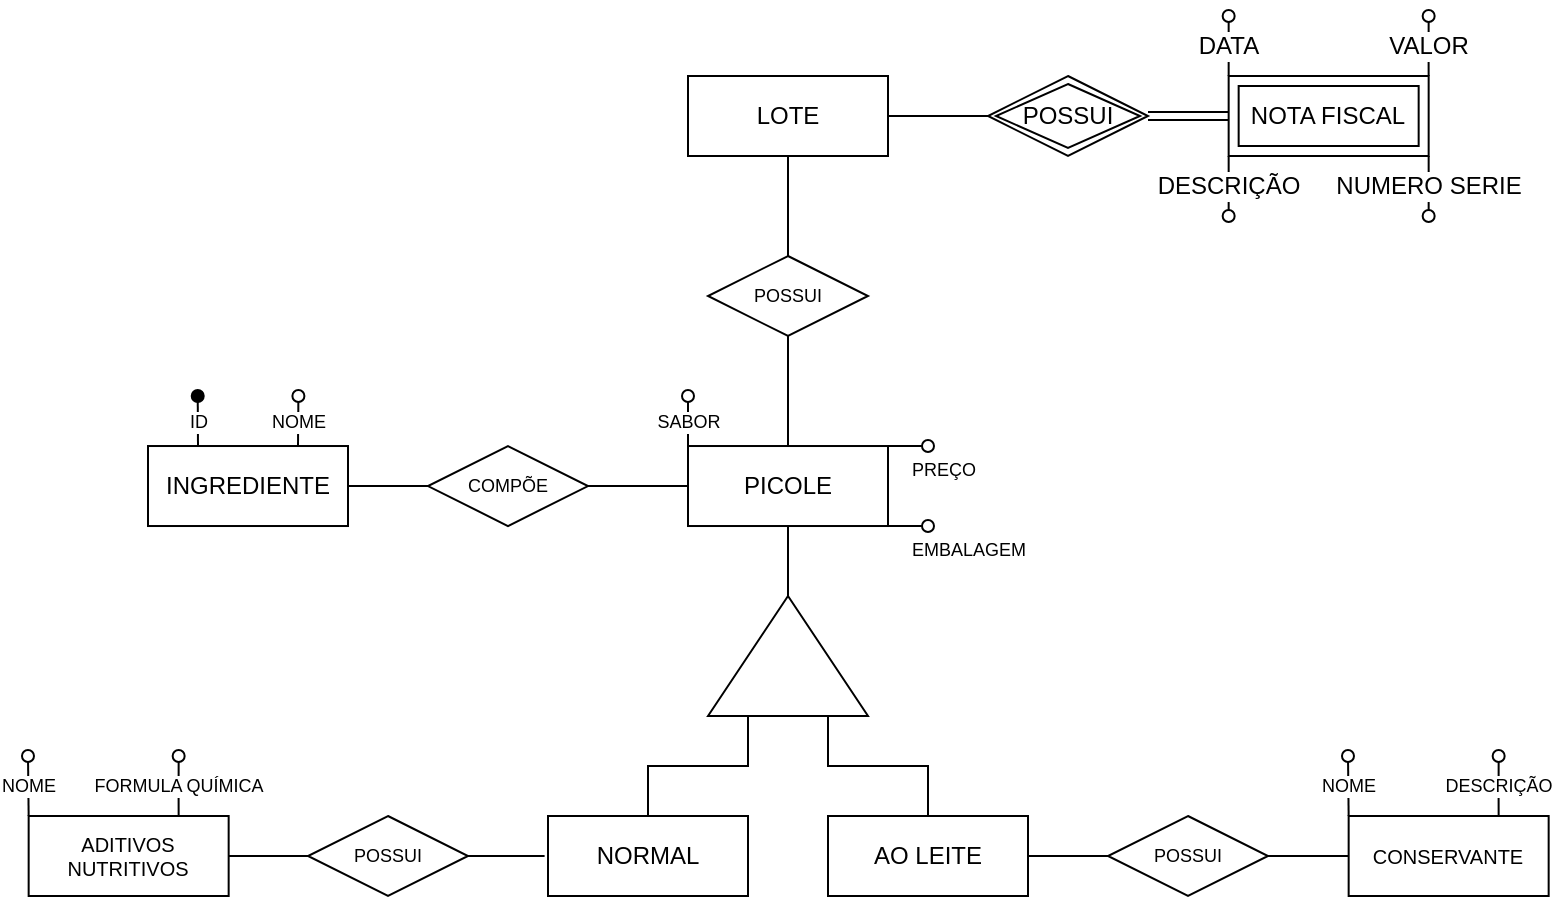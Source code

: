 <mxfile version="14.4.3" type="device"><diagram id="4mW_U4mllwCCYMrtTb7e" name="Página-1"><mxGraphModel dx="774" dy="694" grid="1" gridSize="10" guides="1" tooltips="1" connect="1" arrows="1" fold="1" page="1" pageScale="1" pageWidth="827" pageHeight="1169" math="0" shadow="0"><root><mxCell id="0"/><mxCell id="1" parent="0"/><mxCell id="f0YP1GTBWZzyE04umKrS-4" value="NORMAL" style="whiteSpace=wrap;html=1;align=center;" parent="1" vertex="1"><mxGeometry x="280" y="670" width="100" height="40" as="geometry"/></mxCell><mxCell id="f0YP1GTBWZzyE04umKrS-5" value="AO LEITE" style="whiteSpace=wrap;html=1;align=center;" parent="1" vertex="1"><mxGeometry x="420" y="670" width="100" height="40" as="geometry"/></mxCell><mxCell id="f0YP1GTBWZzyE04umKrS-18" style="edgeStyle=orthogonalEdgeStyle;rounded=0;orthogonalLoop=1;jettySize=auto;html=1;exitX=0;exitY=0.5;exitDx=0;exitDy=0;entryX=1;entryY=0.5;entryDx=0;entryDy=0;endArrow=none;endFill=0;fontSize=9;" parent="1" source="f0YP1GTBWZzyE04umKrS-17" target="f0YP1GTBWZzyE04umKrS-16" edge="1"><mxGeometry relative="1" as="geometry"/></mxCell><mxCell id="f0YP1GTBWZzyE04umKrS-19" style="edgeStyle=orthogonalEdgeStyle;rounded=0;orthogonalLoop=1;jettySize=auto;html=1;exitX=1;exitY=0.5;exitDx=0;exitDy=0;entryX=-0.017;entryY=0.508;entryDx=0;entryDy=0;entryPerimeter=0;endArrow=none;endFill=0;fontSize=9;" parent="1" source="f0YP1GTBWZzyE04umKrS-17" target="f0YP1GTBWZzyE04umKrS-4" edge="1"><mxGeometry relative="1" as="geometry"/></mxCell><mxCell id="f0YP1GTBWZzyE04umKrS-17" value="POSSUI" style="shape=rhombus;perimeter=rhombusPerimeter;whiteSpace=wrap;html=1;align=center;fontSize=9;" parent="1" vertex="1"><mxGeometry x="160" y="670" width="80" height="40" as="geometry"/></mxCell><mxCell id="f0YP1GTBWZzyE04umKrS-22" value="" style="group" parent="1" vertex="1" connectable="0"><mxGeometry x="19.997" y="640" width="100.333" height="70" as="geometry"/></mxCell><mxCell id="f0YP1GTBWZzyE04umKrS-20" value="NOME" style="edgeStyle=orthogonalEdgeStyle;rounded=0;orthogonalLoop=1;jettySize=auto;html=1;exitX=0;exitY=0;exitDx=0;exitDy=0;endArrow=oval;endFill=0;fontSize=9;" parent="f0YP1GTBWZzyE04umKrS-22" source="f0YP1GTBWZzyE04umKrS-16" edge="1"><mxGeometry relative="1" as="geometry"><mxPoint as="targetPoint"/></mxGeometry></mxCell><mxCell id="f0YP1GTBWZzyE04umKrS-21" value="FORMULA QUÍMICA" style="edgeStyle=orthogonalEdgeStyle;rounded=0;orthogonalLoop=1;jettySize=auto;html=1;exitX=0.75;exitY=0;exitDx=0;exitDy=0;endArrow=oval;endFill=0;fontSize=9;" parent="f0YP1GTBWZzyE04umKrS-22" source="f0YP1GTBWZzyE04umKrS-16" edge="1"><mxGeometry relative="1" as="geometry"><mxPoint x="75.333" as="targetPoint"/><Array as="points"><mxPoint x="75.333" y="20"/><mxPoint x="75.333" y="20"/></Array></mxGeometry></mxCell><mxCell id="f0YP1GTBWZzyE04umKrS-16" value="&lt;font size=&quot;1&quot;&gt;ADITIVOS&lt;br&gt;NUTRITIVOS&lt;br&gt;&lt;/font&gt;" style="shape=wrap;margin=3;double=1;whiteSpace=wrap;html=1;align=center;fontSize=9;" parent="f0YP1GTBWZzyE04umKrS-22" vertex="1"><mxGeometry x="0.333" y="30" width="100" height="40" as="geometry"/></mxCell><mxCell id="f0YP1GTBWZzyE04umKrS-23" value="" style="group" parent="1" vertex="1" connectable="0"><mxGeometry x="679.997" y="640" width="100.333" height="70" as="geometry"/></mxCell><mxCell id="f0YP1GTBWZzyE04umKrS-24" value="NOME" style="edgeStyle=orthogonalEdgeStyle;rounded=0;orthogonalLoop=1;jettySize=auto;html=1;exitX=0;exitY=0;exitDx=0;exitDy=0;endArrow=oval;endFill=0;fontSize=9;" parent="f0YP1GTBWZzyE04umKrS-23" source="f0YP1GTBWZzyE04umKrS-26" edge="1"><mxGeometry relative="1" as="geometry"><mxPoint as="targetPoint"/></mxGeometry></mxCell><mxCell id="f0YP1GTBWZzyE04umKrS-25" value="DESCRIÇÃO" style="edgeStyle=orthogonalEdgeStyle;rounded=0;orthogonalLoop=1;jettySize=auto;html=1;exitX=0.75;exitY=0;exitDx=0;exitDy=0;endArrow=oval;endFill=0;fontSize=9;" parent="f0YP1GTBWZzyE04umKrS-23" source="f0YP1GTBWZzyE04umKrS-26" edge="1"><mxGeometry relative="1" as="geometry"><mxPoint x="75.333" as="targetPoint"/><Array as="points"><mxPoint x="75.333" y="20"/><mxPoint x="75.333" y="20"/></Array></mxGeometry></mxCell><mxCell id="f0YP1GTBWZzyE04umKrS-26" value="&lt;font size=&quot;1&quot;&gt;CONSERVANTE&lt;br&gt;&lt;/font&gt;" style="shape=wrap;margin=3;double=1;whiteSpace=wrap;html=1;align=center;fontSize=9;" parent="f0YP1GTBWZzyE04umKrS-23" vertex="1"><mxGeometry x="0.333" y="30" width="100" height="40" as="geometry"/></mxCell><mxCell id="f0YP1GTBWZzyE04umKrS-29" style="edgeStyle=orthogonalEdgeStyle;rounded=0;orthogonalLoop=1;jettySize=auto;html=1;exitX=0;exitY=0.5;exitDx=0;exitDy=0;entryX=1;entryY=0.5;entryDx=0;entryDy=0;endArrow=none;endFill=0;fontSize=9;" parent="1" source="f0YP1GTBWZzyE04umKrS-32" target="f0YP1GTBWZzyE04umKrS-5" edge="1"><mxGeometry relative="1" as="geometry"><mxPoint x="593" y="690" as="sourcePoint"/></mxGeometry></mxCell><mxCell id="f0YP1GTBWZzyE04umKrS-32" value="POSSUI" style="shape=rhombus;perimeter=rhombusPerimeter;whiteSpace=wrap;html=1;align=center;fontSize=9;" parent="1" vertex="1"><mxGeometry x="560" y="670" width="80" height="40" as="geometry"/></mxCell><mxCell id="f0YP1GTBWZzyE04umKrS-33" value="" style="edgeStyle=orthogonalEdgeStyle;rounded=0;orthogonalLoop=1;jettySize=auto;html=1;endArrow=none;endFill=0;fontSize=9;" parent="1" source="f0YP1GTBWZzyE04umKrS-26" target="f0YP1GTBWZzyE04umKrS-32" edge="1"><mxGeometry relative="1" as="geometry"/></mxCell><mxCell id="f0YP1GTBWZzyE04umKrS-37" value="" style="group" parent="1" vertex="1" connectable="0"><mxGeometry x="80" y="460.01" width="100" height="65" as="geometry"/></mxCell><mxCell id="f0YP1GTBWZzyE04umKrS-35" value="ID" style="edgeStyle=orthogonalEdgeStyle;rounded=0;orthogonalLoop=1;jettySize=auto;html=1;exitX=0.25;exitY=0;exitDx=0;exitDy=0;endArrow=oval;endFill=1;fontSize=9;" parent="f0YP1GTBWZzyE04umKrS-37" source="f0YP1GTBWZzyE04umKrS-34" edge="1"><mxGeometry relative="1" as="geometry"><mxPoint x="24.862" as="targetPoint"/></mxGeometry></mxCell><mxCell id="f0YP1GTBWZzyE04umKrS-36" value="NOME" style="edgeStyle=orthogonalEdgeStyle;rounded=0;orthogonalLoop=1;jettySize=auto;html=1;exitX=0.75;exitY=0;exitDx=0;exitDy=0;endArrow=oval;endFill=0;fontSize=9;" parent="f0YP1GTBWZzyE04umKrS-37" source="f0YP1GTBWZzyE04umKrS-34" edge="1"><mxGeometry relative="1" as="geometry"><mxPoint x="75.207" as="targetPoint"/></mxGeometry></mxCell><mxCell id="f0YP1GTBWZzyE04umKrS-34" value="INGREDIENTE" style="whiteSpace=wrap;html=1;align=center;" parent="f0YP1GTBWZzyE04umKrS-37" vertex="1"><mxGeometry y="25" width="100" height="40" as="geometry"/></mxCell><mxCell id="f0YP1GTBWZzyE04umKrS-38" value="COMPÕE" style="shape=rhombus;perimeter=rhombusPerimeter;whiteSpace=wrap;html=1;align=center;fontSize=9;" parent="1" vertex="1"><mxGeometry x="220" y="485.01" width="80" height="40" as="geometry"/></mxCell><mxCell id="f0YP1GTBWZzyE04umKrS-39" value="" style="edgeStyle=orthogonalEdgeStyle;rounded=0;orthogonalLoop=1;jettySize=auto;html=1;endArrow=none;endFill=0;fontSize=9;" parent="1" source="f0YP1GTBWZzyE04umKrS-34" target="f0YP1GTBWZzyE04umKrS-38" edge="1"><mxGeometry relative="1" as="geometry"/></mxCell><mxCell id="f0YP1GTBWZzyE04umKrS-40" value="" style="edgeStyle=orthogonalEdgeStyle;rounded=0;orthogonalLoop=1;jettySize=auto;html=1;endArrow=none;endFill=0;fontSize=9;" parent="1" source="f0YP1GTBWZzyE04umKrS-1" target="f0YP1GTBWZzyE04umKrS-38" edge="1"><mxGeometry relative="1" as="geometry"/></mxCell><mxCell id="f0YP1GTBWZzyE04umKrS-42" value="LOTE" style="whiteSpace=wrap;html=1;align=center;" parent="1" vertex="1"><mxGeometry x="350" y="300" width="100" height="40" as="geometry"/></mxCell><mxCell id="f0YP1GTBWZzyE04umKrS-46" value="" style="edgeStyle=orthogonalEdgeStyle;rounded=0;orthogonalLoop=1;jettySize=auto;html=1;endArrow=none;endFill=0;fontSize=12;shape=link;" parent="1" source="f0YP1GTBWZzyE04umKrS-45" target="f0YP1GTBWZzyE04umKrS-44" edge="1"><mxGeometry relative="1" as="geometry"/></mxCell><mxCell id="f0YP1GTBWZzyE04umKrS-47" value="" style="edgeStyle=orthogonalEdgeStyle;rounded=0;orthogonalLoop=1;jettySize=auto;html=1;endArrow=none;endFill=0;fontSize=12;" parent="1" source="f0YP1GTBWZzyE04umKrS-45" target="f0YP1GTBWZzyE04umKrS-42" edge="1"><mxGeometry relative="1" as="geometry"/></mxCell><mxCell id="f0YP1GTBWZzyE04umKrS-45" value="POSSUI" style="shape=rhombus;double=1;perimeter=rhombusPerimeter;whiteSpace=wrap;html=1;align=center;fillColor=#ffffff;gradientColor=none;fontSize=12;" parent="1" vertex="1"><mxGeometry x="500" y="300" width="80" height="40" as="geometry"/></mxCell><mxCell id="f0YP1GTBWZzyE04umKrS-54" value="" style="group" parent="1" vertex="1" connectable="0"><mxGeometry x="620.33" y="270" width="100" height="100" as="geometry"/></mxCell><mxCell id="f0YP1GTBWZzyE04umKrS-48" value="DATA" style="edgeStyle=orthogonalEdgeStyle;rounded=0;orthogonalLoop=1;jettySize=auto;html=1;exitX=0;exitY=0;exitDx=0;exitDy=0;endArrow=oval;endFill=0;fontSize=12;" parent="f0YP1GTBWZzyE04umKrS-54" source="f0YP1GTBWZzyE04umKrS-44" edge="1"><mxGeometry relative="1" as="geometry"><mxPoint as="targetPoint"/></mxGeometry></mxCell><mxCell id="f0YP1GTBWZzyE04umKrS-49" value="VALOR" style="edgeStyle=orthogonalEdgeStyle;rounded=0;orthogonalLoop=1;jettySize=auto;html=1;exitX=1;exitY=0;exitDx=0;exitDy=0;endArrow=oval;endFill=0;fontSize=12;" parent="f0YP1GTBWZzyE04umKrS-54" source="f0YP1GTBWZzyE04umKrS-44" edge="1"><mxGeometry relative="1" as="geometry"><mxPoint x="100" as="targetPoint"/><Array as="points"><mxPoint x="100" y="20"/><mxPoint x="100" y="20"/></Array></mxGeometry></mxCell><mxCell id="f0YP1GTBWZzyE04umKrS-51" value="DESCRIÇÃO" style="edgeStyle=orthogonalEdgeStyle;rounded=0;orthogonalLoop=1;jettySize=auto;html=1;exitX=0;exitY=1;exitDx=0;exitDy=0;endArrow=oval;endFill=0;fontSize=12;" parent="f0YP1GTBWZzyE04umKrS-54" source="f0YP1GTBWZzyE04umKrS-44" edge="1"><mxGeometry relative="1" as="geometry"><mxPoint y="100" as="targetPoint"/></mxGeometry></mxCell><mxCell id="f0YP1GTBWZzyE04umKrS-53" value="NUMERO SERIE" style="edgeStyle=orthogonalEdgeStyle;rounded=0;orthogonalLoop=1;jettySize=auto;html=1;exitX=1;exitY=1;exitDx=0;exitDy=0;endArrow=oval;endFill=0;fontSize=12;" parent="f0YP1GTBWZzyE04umKrS-54" source="f0YP1GTBWZzyE04umKrS-44" edge="1"><mxGeometry relative="1" as="geometry"><mxPoint x="100" y="100" as="targetPoint"/></mxGeometry></mxCell><mxCell id="f0YP1GTBWZzyE04umKrS-44" value="NOTA FISCAL" style="shape=ext;margin=3;double=1;whiteSpace=wrap;html=1;align=center;fillColor=#ffffff;gradientColor=none;fontSize=12;" parent="f0YP1GTBWZzyE04umKrS-54" vertex="1"><mxGeometry y="30" width="100" height="40" as="geometry"/></mxCell><mxCell id="f0YP1GTBWZzyE04umKrS-80" style="edgeStyle=orthogonalEdgeStyle;rounded=0;orthogonalLoop=1;jettySize=auto;html=1;exitX=0.5;exitY=0;exitDx=0;exitDy=0;entryX=0.5;entryY=1;entryDx=0;entryDy=0;endArrow=none;endFill=0;fontSize=12;" parent="1" source="f0YP1GTBWZzyE04umKrS-79" target="f0YP1GTBWZzyE04umKrS-42" edge="1"><mxGeometry relative="1" as="geometry"/></mxCell><mxCell id="f0YP1GTBWZzyE04umKrS-81" style="edgeStyle=orthogonalEdgeStyle;rounded=0;orthogonalLoop=1;jettySize=auto;html=1;exitX=0.5;exitY=1;exitDx=0;exitDy=0;endArrow=none;endFill=0;fontSize=12;" parent="1" source="f0YP1GTBWZzyE04umKrS-79" target="f0YP1GTBWZzyE04umKrS-1" edge="1"><mxGeometry relative="1" as="geometry"/></mxCell><mxCell id="f0YP1GTBWZzyE04umKrS-79" value="POSSUI" style="shape=rhombus;perimeter=rhombusPerimeter;whiteSpace=wrap;html=1;align=center;fontSize=9;" parent="1" vertex="1"><mxGeometry x="360" y="390" width="80" height="40" as="geometry"/></mxCell><mxCell id="Ok9s38gj_FtB4cSaYFXF-2" value="" style="group" vertex="1" connectable="0" parent="1"><mxGeometry x="350" y="460" width="110" height="65.01" as="geometry"/></mxCell><mxCell id="f0YP1GTBWZzyE04umKrS-8" value="SABOR" style="edgeStyle=orthogonalEdgeStyle;rounded=0;orthogonalLoop=1;jettySize=auto;html=1;exitX=0;exitY=0;exitDx=0;exitDy=0;endArrow=oval;endFill=0;fontSize=9;" parent="Ok9s38gj_FtB4cSaYFXF-2" source="f0YP1GTBWZzyE04umKrS-1" edge="1"><mxGeometry y="25.01" as="geometry"><mxPoint as="targetPoint"/></mxGeometry></mxCell><mxCell id="f0YP1GTBWZzyE04umKrS-9" value="PREÇO" style="edgeStyle=orthogonalEdgeStyle;rounded=0;orthogonalLoop=1;jettySize=auto;html=1;exitX=1;exitY=0;exitDx=0;exitDy=0;endArrow=oval;endFill=0;fontSize=9;labelPosition=right;verticalLabelPosition=bottom;align=left;verticalAlign=top;" parent="Ok9s38gj_FtB4cSaYFXF-2" source="f0YP1GTBWZzyE04umKrS-1" edge="1"><mxGeometry y="25.01" as="geometry"><mxPoint x="120" y="25" as="targetPoint"/><Array as="points"><mxPoint x="110" y="25.01"/><mxPoint x="110" y="25.01"/></Array></mxGeometry></mxCell><mxCell id="f0YP1GTBWZzyE04umKrS-10" value="EMBALAGEM" style="edgeStyle=orthogonalEdgeStyle;rounded=0;orthogonalLoop=1;jettySize=auto;html=1;exitX=1;exitY=1;exitDx=0;exitDy=0;endArrow=oval;endFill=0;fontSize=9;labelPosition=right;verticalLabelPosition=bottom;align=left;verticalAlign=top;" parent="Ok9s38gj_FtB4cSaYFXF-2" source="f0YP1GTBWZzyE04umKrS-1" edge="1"><mxGeometry y="25.01" as="geometry"><mxPoint x="120" y="65" as="targetPoint"/><Array as="points"><mxPoint x="110" y="65.01"/><mxPoint x="110" y="65.01"/></Array></mxGeometry></mxCell><mxCell id="f0YP1GTBWZzyE04umKrS-1" value="PICOLE" style="whiteSpace=wrap;html=1;align=center;" parent="Ok9s38gj_FtB4cSaYFXF-2" vertex="1"><mxGeometry y="25.01" width="100" height="40" as="geometry"/></mxCell><mxCell id="Ok9s38gj_FtB4cSaYFXF-5" style="edgeStyle=orthogonalEdgeStyle;rounded=0;orthogonalLoop=1;jettySize=auto;html=1;exitX=0;exitY=0.25;exitDx=0;exitDy=0;entryX=0.5;entryY=0;entryDx=0;entryDy=0;endArrow=none;endFill=0;" edge="1" parent="1" source="Ok9s38gj_FtB4cSaYFXF-3" target="f0YP1GTBWZzyE04umKrS-4"><mxGeometry relative="1" as="geometry"/></mxCell><mxCell id="Ok9s38gj_FtB4cSaYFXF-6" style="edgeStyle=orthogonalEdgeStyle;rounded=0;orthogonalLoop=1;jettySize=auto;html=1;exitX=0;exitY=0.75;exitDx=0;exitDy=0;entryX=0.5;entryY=0;entryDx=0;entryDy=0;endArrow=none;endFill=0;" edge="1" parent="1" source="Ok9s38gj_FtB4cSaYFXF-3" target="f0YP1GTBWZzyE04umKrS-5"><mxGeometry relative="1" as="geometry"/></mxCell><mxCell id="Ok9s38gj_FtB4cSaYFXF-3" value="" style="triangle;whiteSpace=wrap;html=1;rotation=-90;" vertex="1" parent="1"><mxGeometry x="370" y="550" width="60" height="80" as="geometry"/></mxCell><mxCell id="Ok9s38gj_FtB4cSaYFXF-4" value="" style="edgeStyle=orthogonalEdgeStyle;rounded=0;orthogonalLoop=1;jettySize=auto;html=1;endArrow=none;endFill=0;" edge="1" parent="1" source="f0YP1GTBWZzyE04umKrS-1" target="Ok9s38gj_FtB4cSaYFXF-3"><mxGeometry relative="1" as="geometry"/></mxCell></root></mxGraphModel></diagram></mxfile>